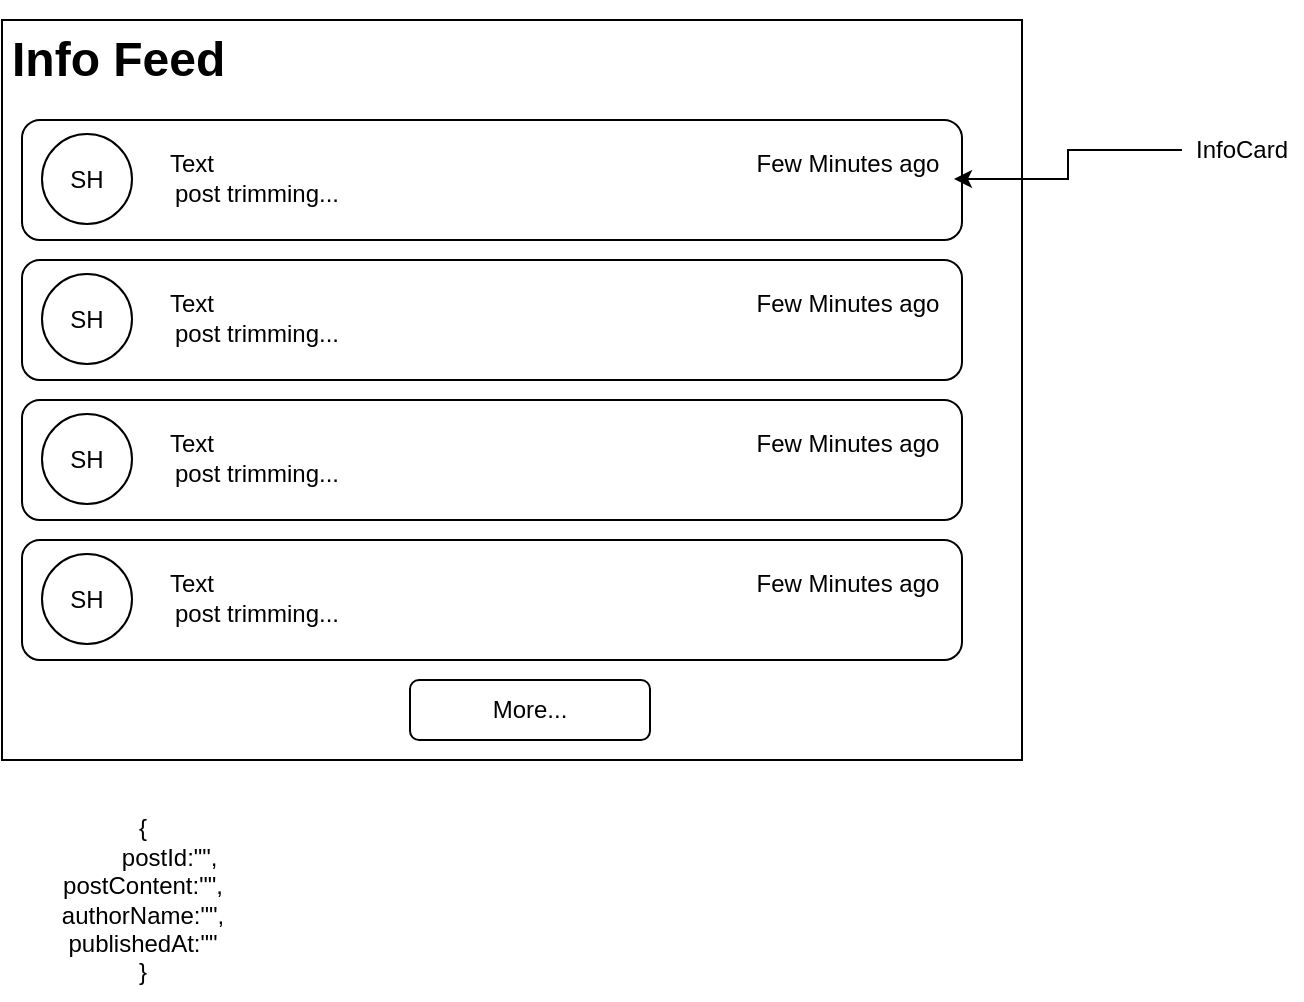 <mxfile version="21.6.9" type="device">
  <diagram name="Page-1" id="J9n-Jp6WtOL3pzj25OIh">
    <mxGraphModel dx="1194" dy="610" grid="1" gridSize="10" guides="1" tooltips="1" connect="1" arrows="1" fold="1" page="1" pageScale="1" pageWidth="827" pageHeight="1169" math="0" shadow="0">
      <root>
        <mxCell id="0" />
        <mxCell id="1" parent="0" />
        <mxCell id="Z1_986clnx-d414470hs-1" value="" style="rounded=0;whiteSpace=wrap;html=1;" vertex="1" parent="1">
          <mxGeometry x="90" y="130" width="510" height="370" as="geometry" />
        </mxCell>
        <mxCell id="Z1_986clnx-d414470hs-2" value="&lt;h1&gt;Info Feed&lt;/h1&gt;" style="text;html=1;strokeColor=none;fillColor=none;spacing=5;spacingTop=-20;whiteSpace=wrap;overflow=hidden;rounded=0;" vertex="1" parent="1">
          <mxGeometry x="90" y="130" width="190" height="120" as="geometry" />
        </mxCell>
        <mxCell id="Z1_986clnx-d414470hs-3" value="" style="rounded=1;whiteSpace=wrap;html=1;" vertex="1" parent="1">
          <mxGeometry x="100" y="180" width="470" height="60" as="geometry" />
        </mxCell>
        <mxCell id="Z1_986clnx-d414470hs-4" value="SH" style="ellipse;whiteSpace=wrap;html=1;aspect=fixed;" vertex="1" parent="1">
          <mxGeometry x="110" y="187" width="45" height="45" as="geometry" />
        </mxCell>
        <mxCell id="Z1_986clnx-d414470hs-5" value="Text" style="text;html=1;strokeColor=none;fillColor=none;align=center;verticalAlign=middle;whiteSpace=wrap;rounded=0;" vertex="1" parent="1">
          <mxGeometry x="155" y="187" width="60" height="30" as="geometry" />
        </mxCell>
        <mxCell id="Z1_986clnx-d414470hs-6" value="post trimming..." style="text;html=1;strokeColor=none;fillColor=none;align=center;verticalAlign=middle;whiteSpace=wrap;rounded=0;" vertex="1" parent="1">
          <mxGeometry x="155" y="202" width="125" height="30" as="geometry" />
        </mxCell>
        <mxCell id="Z1_986clnx-d414470hs-7" value="Few Minutes ago" style="text;html=1;strokeColor=none;fillColor=none;align=center;verticalAlign=middle;whiteSpace=wrap;rounded=0;" vertex="1" parent="1">
          <mxGeometry x="460" y="187" width="106" height="30" as="geometry" />
        </mxCell>
        <mxCell id="Z1_986clnx-d414470hs-9" value="" style="rounded=1;whiteSpace=wrap;html=1;" vertex="1" parent="1">
          <mxGeometry x="100" y="250" width="470" height="60" as="geometry" />
        </mxCell>
        <mxCell id="Z1_986clnx-d414470hs-10" value="SH" style="ellipse;whiteSpace=wrap;html=1;aspect=fixed;" vertex="1" parent="1">
          <mxGeometry x="110" y="257" width="45" height="45" as="geometry" />
        </mxCell>
        <mxCell id="Z1_986clnx-d414470hs-11" value="Text" style="text;html=1;strokeColor=none;fillColor=none;align=center;verticalAlign=middle;whiteSpace=wrap;rounded=0;" vertex="1" parent="1">
          <mxGeometry x="155" y="257" width="60" height="30" as="geometry" />
        </mxCell>
        <mxCell id="Z1_986clnx-d414470hs-12" value="post trimming..." style="text;html=1;strokeColor=none;fillColor=none;align=center;verticalAlign=middle;whiteSpace=wrap;rounded=0;" vertex="1" parent="1">
          <mxGeometry x="155" y="272" width="125" height="30" as="geometry" />
        </mxCell>
        <mxCell id="Z1_986clnx-d414470hs-13" value="Few Minutes ago" style="text;html=1;strokeColor=none;fillColor=none;align=center;verticalAlign=middle;whiteSpace=wrap;rounded=0;" vertex="1" parent="1">
          <mxGeometry x="460" y="257" width="106" height="30" as="geometry" />
        </mxCell>
        <mxCell id="Z1_986clnx-d414470hs-14" value="" style="rounded=1;whiteSpace=wrap;html=1;" vertex="1" parent="1">
          <mxGeometry x="100" y="320" width="470" height="60" as="geometry" />
        </mxCell>
        <mxCell id="Z1_986clnx-d414470hs-15" value="SH" style="ellipse;whiteSpace=wrap;html=1;aspect=fixed;" vertex="1" parent="1">
          <mxGeometry x="110" y="327" width="45" height="45" as="geometry" />
        </mxCell>
        <mxCell id="Z1_986clnx-d414470hs-16" value="Text" style="text;html=1;strokeColor=none;fillColor=none;align=center;verticalAlign=middle;whiteSpace=wrap;rounded=0;" vertex="1" parent="1">
          <mxGeometry x="155" y="327" width="60" height="30" as="geometry" />
        </mxCell>
        <mxCell id="Z1_986clnx-d414470hs-17" value="post trimming..." style="text;html=1;strokeColor=none;fillColor=none;align=center;verticalAlign=middle;whiteSpace=wrap;rounded=0;" vertex="1" parent="1">
          <mxGeometry x="155" y="342" width="125" height="30" as="geometry" />
        </mxCell>
        <mxCell id="Z1_986clnx-d414470hs-18" value="Few Minutes ago" style="text;html=1;strokeColor=none;fillColor=none;align=center;verticalAlign=middle;whiteSpace=wrap;rounded=0;" vertex="1" parent="1">
          <mxGeometry x="460" y="327" width="106" height="30" as="geometry" />
        </mxCell>
        <mxCell id="Z1_986clnx-d414470hs-19" value="" style="rounded=1;whiteSpace=wrap;html=1;" vertex="1" parent="1">
          <mxGeometry x="100" y="390" width="470" height="60" as="geometry" />
        </mxCell>
        <mxCell id="Z1_986clnx-d414470hs-20" value="SH" style="ellipse;whiteSpace=wrap;html=1;aspect=fixed;" vertex="1" parent="1">
          <mxGeometry x="110" y="397" width="45" height="45" as="geometry" />
        </mxCell>
        <mxCell id="Z1_986clnx-d414470hs-21" value="Text" style="text;html=1;strokeColor=none;fillColor=none;align=center;verticalAlign=middle;whiteSpace=wrap;rounded=0;" vertex="1" parent="1">
          <mxGeometry x="155" y="397" width="60" height="30" as="geometry" />
        </mxCell>
        <mxCell id="Z1_986clnx-d414470hs-22" value="post trimming..." style="text;html=1;strokeColor=none;fillColor=none;align=center;verticalAlign=middle;whiteSpace=wrap;rounded=0;" vertex="1" parent="1">
          <mxGeometry x="155" y="412" width="125" height="30" as="geometry" />
        </mxCell>
        <mxCell id="Z1_986clnx-d414470hs-23" value="Few Minutes ago" style="text;html=1;strokeColor=none;fillColor=none;align=center;verticalAlign=middle;whiteSpace=wrap;rounded=0;" vertex="1" parent="1">
          <mxGeometry x="460" y="397" width="106" height="30" as="geometry" />
        </mxCell>
        <mxCell id="Z1_986clnx-d414470hs-24" value="More..." style="rounded=1;whiteSpace=wrap;html=1;" vertex="1" parent="1">
          <mxGeometry x="294" y="460" width="120" height="30" as="geometry" />
        </mxCell>
        <mxCell id="Z1_986clnx-d414470hs-26" style="edgeStyle=orthogonalEdgeStyle;rounded=0;orthogonalLoop=1;jettySize=auto;html=1;entryX=1;entryY=0.75;entryDx=0;entryDy=0;" edge="1" parent="1" source="Z1_986clnx-d414470hs-25" target="Z1_986clnx-d414470hs-7">
          <mxGeometry relative="1" as="geometry" />
        </mxCell>
        <mxCell id="Z1_986clnx-d414470hs-25" value="InfoCard" style="text;html=1;strokeColor=none;fillColor=none;align=center;verticalAlign=middle;whiteSpace=wrap;rounded=0;" vertex="1" parent="1">
          <mxGeometry x="680" y="180" width="60" height="30" as="geometry" />
        </mxCell>
        <mxCell id="Z1_986clnx-d414470hs-28" value="{&lt;br&gt;&lt;span style=&quot;white-space: pre;&quot;&gt;&#x9;&lt;/span&gt;postId:&quot;&quot;,&lt;br&gt;postContent:&quot;&quot;,&lt;br&gt;authorName:&quot;&quot;,&lt;br&gt;publishedAt:&quot;&quot;&lt;br&gt;}" style="text;html=1;align=center;verticalAlign=middle;resizable=0;points=[];autosize=1;strokeColor=none;fillColor=none;" vertex="1" parent="1">
          <mxGeometry x="110" y="520" width="100" height="100" as="geometry" />
        </mxCell>
      </root>
    </mxGraphModel>
  </diagram>
</mxfile>
